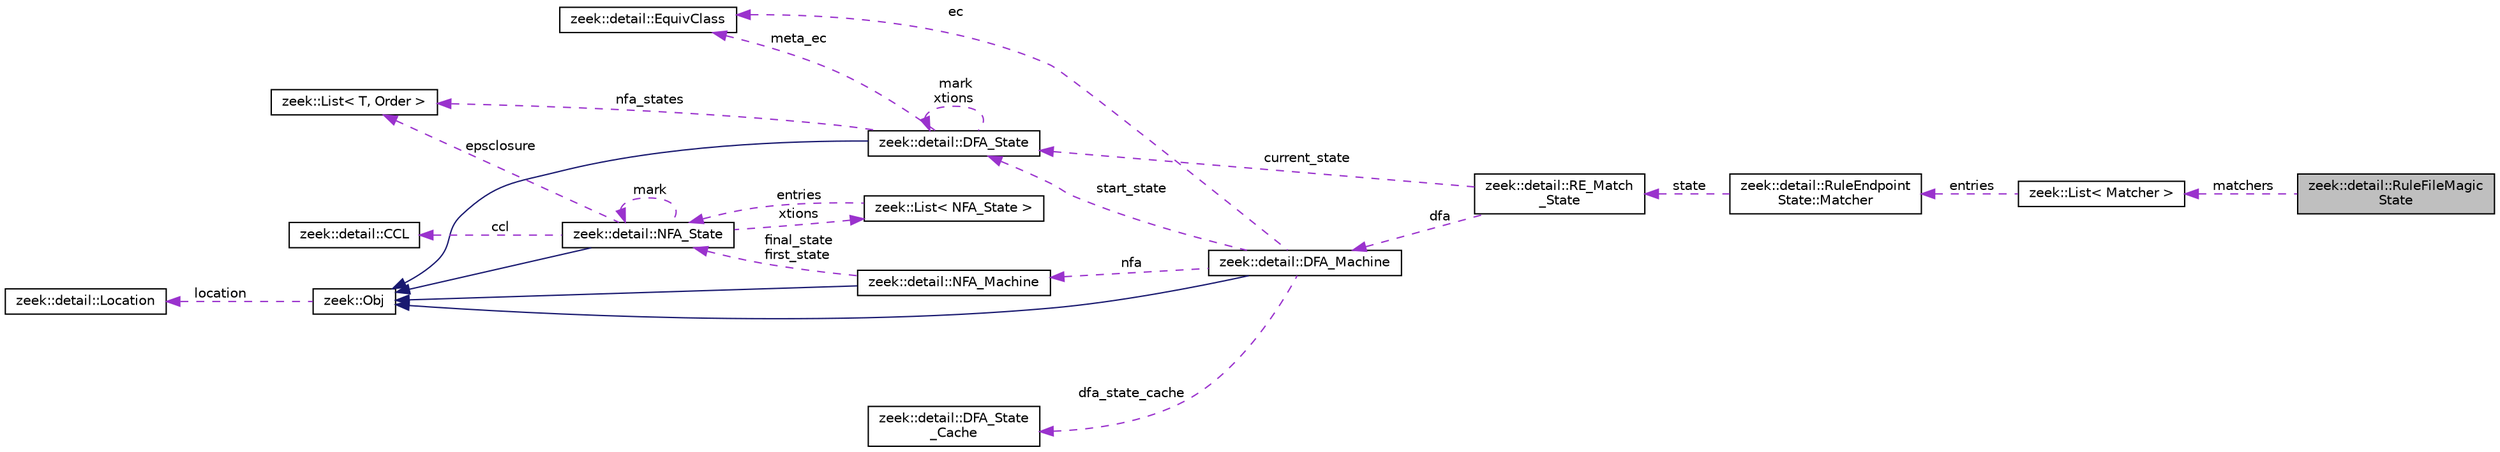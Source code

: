digraph "zeek::detail::RuleFileMagicState"
{
 // LATEX_PDF_SIZE
  edge [fontname="Helvetica",fontsize="10",labelfontname="Helvetica",labelfontsize="10"];
  node [fontname="Helvetica",fontsize="10",shape=record];
  rankdir="LR";
  Node1 [label="zeek::detail::RuleFileMagic\lState",height=0.2,width=0.4,color="black", fillcolor="grey75", style="filled", fontcolor="black",tooltip=" "];
  Node2 -> Node1 [dir="back",color="darkorchid3",fontsize="10",style="dashed",label=" matchers" ,fontname="Helvetica"];
  Node2 [label="zeek::List\< Matcher \>",height=0.2,width=0.4,color="black", fillcolor="white", style="filled",URL="$d2/d8d/classzeek_1_1List.html",tooltip=" "];
  Node3 -> Node2 [dir="back",color="darkorchid3",fontsize="10",style="dashed",label=" entries" ,fontname="Helvetica"];
  Node3 [label="zeek::detail::RuleEndpoint\lState::Matcher",height=0.2,width=0.4,color="black", fillcolor="white", style="filled",URL="$dc/da2/classzeek_1_1detail_1_1RuleEndpointState.html#d5/d8a/structzeek_1_1detail_1_1RuleEndpointState_1_1Matcher",tooltip=" "];
  Node4 -> Node3 [dir="back",color="darkorchid3",fontsize="10",style="dashed",label=" state" ,fontname="Helvetica"];
  Node4 [label="zeek::detail::RE_Match\l_State",height=0.2,width=0.4,color="black", fillcolor="white", style="filled",URL="$d8/d2a/classzeek_1_1detail_1_1RE__Match__State.html",tooltip=" "];
  Node5 -> Node4 [dir="back",color="darkorchid3",fontsize="10",style="dashed",label=" dfa" ,fontname="Helvetica"];
  Node5 [label="zeek::detail::DFA_Machine",height=0.2,width=0.4,color="black", fillcolor="white", style="filled",URL="$d5/dd7/classzeek_1_1detail_1_1DFA__Machine.html",tooltip=" "];
  Node6 -> Node5 [dir="back",color="midnightblue",fontsize="10",style="solid",fontname="Helvetica"];
  Node6 [label="zeek::Obj",height=0.2,width=0.4,color="black", fillcolor="white", style="filled",URL="$dd/df1/classzeek_1_1Obj.html",tooltip=" "];
  Node7 -> Node6 [dir="back",color="darkorchid3",fontsize="10",style="dashed",label=" location" ,fontname="Helvetica"];
  Node7 [label="zeek::detail::Location",height=0.2,width=0.4,color="black", fillcolor="white", style="filled",URL="$d5/d1d/classzeek_1_1detail_1_1Location.html",tooltip=" "];
  Node8 -> Node5 [dir="back",color="darkorchid3",fontsize="10",style="dashed",label=" ec" ,fontname="Helvetica"];
  Node8 [label="zeek::detail::EquivClass",height=0.2,width=0.4,color="black", fillcolor="white", style="filled",URL="$d7/d37/classzeek_1_1detail_1_1EquivClass.html",tooltip=" "];
  Node9 -> Node5 [dir="back",color="darkorchid3",fontsize="10",style="dashed",label=" start_state" ,fontname="Helvetica"];
  Node9 [label="zeek::detail::DFA_State",height=0.2,width=0.4,color="black", fillcolor="white", style="filled",URL="$dc/d7e/classzeek_1_1detail_1_1DFA__State.html",tooltip=" "];
  Node6 -> Node9 [dir="back",color="midnightblue",fontsize="10",style="solid",fontname="Helvetica"];
  Node9 -> Node9 [dir="back",color="darkorchid3",fontsize="10",style="dashed",label=" mark\nxtions" ,fontname="Helvetica"];
  Node10 -> Node9 [dir="back",color="darkorchid3",fontsize="10",style="dashed",label=" nfa_states" ,fontname="Helvetica"];
  Node10 [label="zeek::List\< T, Order \>",height=0.2,width=0.4,color="black", fillcolor="white", style="filled",URL="$d2/d8d/classzeek_1_1List.html",tooltip=" "];
  Node8 -> Node9 [dir="back",color="darkorchid3",fontsize="10",style="dashed",label=" meta_ec" ,fontname="Helvetica"];
  Node11 -> Node5 [dir="back",color="darkorchid3",fontsize="10",style="dashed",label=" dfa_state_cache" ,fontname="Helvetica"];
  Node11 [label="zeek::detail::DFA_State\l_Cache",height=0.2,width=0.4,color="black", fillcolor="white", style="filled",URL="$df/d31/classzeek_1_1detail_1_1DFA__State__Cache.html",tooltip=" "];
  Node12 -> Node5 [dir="back",color="darkorchid3",fontsize="10",style="dashed",label=" nfa" ,fontname="Helvetica"];
  Node12 [label="zeek::detail::NFA_Machine",height=0.2,width=0.4,color="black", fillcolor="white", style="filled",URL="$df/d68/classzeek_1_1detail_1_1NFA__Machine.html",tooltip=" "];
  Node6 -> Node12 [dir="back",color="midnightblue",fontsize="10",style="solid",fontname="Helvetica"];
  Node13 -> Node12 [dir="back",color="darkorchid3",fontsize="10",style="dashed",label=" final_state\nfirst_state" ,fontname="Helvetica"];
  Node13 [label="zeek::detail::NFA_State",height=0.2,width=0.4,color="black", fillcolor="white", style="filled",URL="$d2/da3/classzeek_1_1detail_1_1NFA__State.html",tooltip=" "];
  Node6 -> Node13 [dir="back",color="midnightblue",fontsize="10",style="solid",fontname="Helvetica"];
  Node14 -> Node13 [dir="back",color="darkorchid3",fontsize="10",style="dashed",label=" ccl" ,fontname="Helvetica"];
  Node14 [label="zeek::detail::CCL",height=0.2,width=0.4,color="black", fillcolor="white", style="filled",URL="$d4/d9b/classzeek_1_1detail_1_1CCL.html",tooltip=" "];
  Node15 -> Node13 [dir="back",color="darkorchid3",fontsize="10",style="dashed",label=" xtions" ,fontname="Helvetica"];
  Node15 [label="zeek::List\< NFA_State \>",height=0.2,width=0.4,color="black", fillcolor="white", style="filled",URL="$d2/d8d/classzeek_1_1List.html",tooltip=" "];
  Node13 -> Node15 [dir="back",color="darkorchid3",fontsize="10",style="dashed",label=" entries" ,fontname="Helvetica"];
  Node10 -> Node13 [dir="back",color="darkorchid3",fontsize="10",style="dashed",label=" epsclosure" ,fontname="Helvetica"];
  Node13 -> Node13 [dir="back",color="darkorchid3",fontsize="10",style="dashed",label=" mark" ,fontname="Helvetica"];
  Node9 -> Node4 [dir="back",color="darkorchid3",fontsize="10",style="dashed",label=" current_state" ,fontname="Helvetica"];
}
